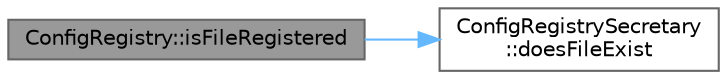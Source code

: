 digraph "ConfigRegistry::isFileRegistered"
{
 // LATEX_PDF_SIZE
  bgcolor="transparent";
  edge [fontname=Helvetica,fontsize=10,labelfontname=Helvetica,labelfontsize=10];
  node [fontname=Helvetica,fontsize=10,shape=box,height=0.2,width=0.4];
  rankdir="LR";
  Node1 [id="Node000001",label="ConfigRegistry::isFileRegistered",height=0.2,width=0.4,color="gray40", fillcolor="grey60", style="filled", fontcolor="black",tooltip=" "];
  Node1 -> Node2 [id="edge1_Node000001_Node000002",color="steelblue1",style="solid",tooltip=" "];
  Node2 [id="Node000002",label="ConfigRegistrySecretary\l::doesFileExist",height=0.2,width=0.4,color="grey40", fillcolor="white", style="filled",URL="$class_config_registry_secretary.html#ade5246848cab5684882a296f45ffdbfb",tooltip=" "];
}

